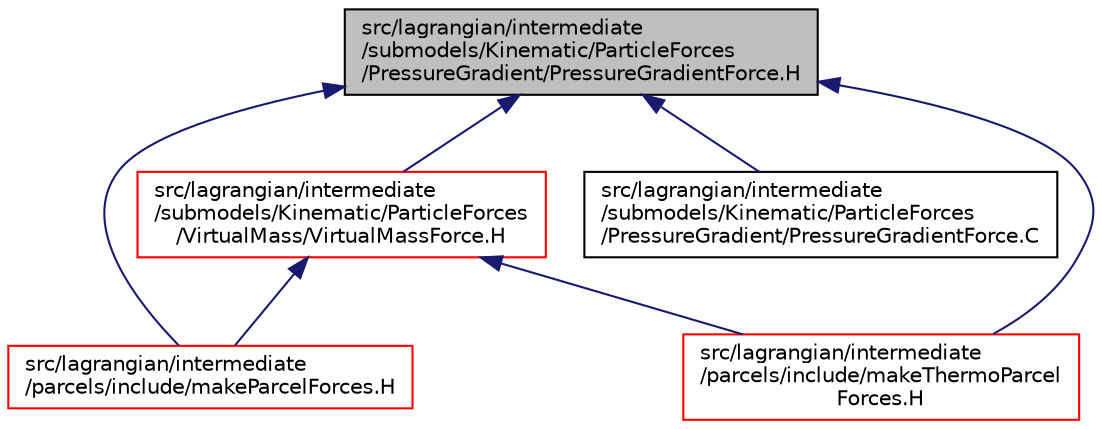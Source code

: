 digraph "src/lagrangian/intermediate/submodels/Kinematic/ParticleForces/PressureGradient/PressureGradientForce.H"
{
  bgcolor="transparent";
  edge [fontname="Helvetica",fontsize="10",labelfontname="Helvetica",labelfontsize="10"];
  node [fontname="Helvetica",fontsize="10",shape=record];
  Node349 [label="src/lagrangian/intermediate\l/submodels/Kinematic/ParticleForces\l/PressureGradient/PressureGradientForce.H",height=0.2,width=0.4,color="black", fillcolor="grey75", style="filled", fontcolor="black"];
  Node349 -> Node350 [dir="back",color="midnightblue",fontsize="10",style="solid",fontname="Helvetica"];
  Node350 [label="src/lagrangian/intermediate\l/parcels/include/makeParcelForces.H",height=0.2,width=0.4,color="red",URL="$a06020.html"];
  Node349 -> Node354 [dir="back",color="midnightblue",fontsize="10",style="solid",fontname="Helvetica"];
  Node354 [label="src/lagrangian/intermediate\l/parcels/include/makeThermoParcel\lForces.H",height=0.2,width=0.4,color="red",URL="$a06065.html"];
  Node349 -> Node359 [dir="back",color="midnightblue",fontsize="10",style="solid",fontname="Helvetica"];
  Node359 [label="src/lagrangian/intermediate\l/submodels/Kinematic/ParticleForces\l/PressureGradient/PressureGradientForce.C",height=0.2,width=0.4,color="black",URL="$a06587.html"];
  Node349 -> Node360 [dir="back",color="midnightblue",fontsize="10",style="solid",fontname="Helvetica"];
  Node360 [label="src/lagrangian/intermediate\l/submodels/Kinematic/ParticleForces\l/VirtualMass/VirtualMassForce.H",height=0.2,width=0.4,color="red",URL="$a06605.html"];
  Node360 -> Node350 [dir="back",color="midnightblue",fontsize="10",style="solid",fontname="Helvetica"];
  Node360 -> Node354 [dir="back",color="midnightblue",fontsize="10",style="solid",fontname="Helvetica"];
}
